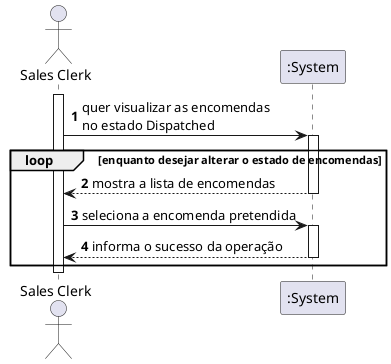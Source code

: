@startuml

autonumber
actor "Sales Clerk" as SC

activate SC
SC -> ":System" : quer visualizar as encomendas\nno estado Dispatched
activate ":System"
loop enquanto desejar alterar o estado de encomendas
":System" --> SC : mostra a lista de encomendas
deactivate ":System"
/'loop enquanto desejar alterar o estado de encomendas
SC -> ":System" : Pergunta se pretende alterar o status de alguma\nencomenda para Being Delivered
activate ":System"'/
/'alt deseja alterar o status'/
/'":System" --> SC : solicita o id da encomenda
deactivate ":System"'/
SC -> ":System" : seleciona a encomenda pretendida
activate ":System"
/'end'/
":System" --> SC : informa o sucesso da operação
deactivate ":System"
end
deactivate SC

@enduml